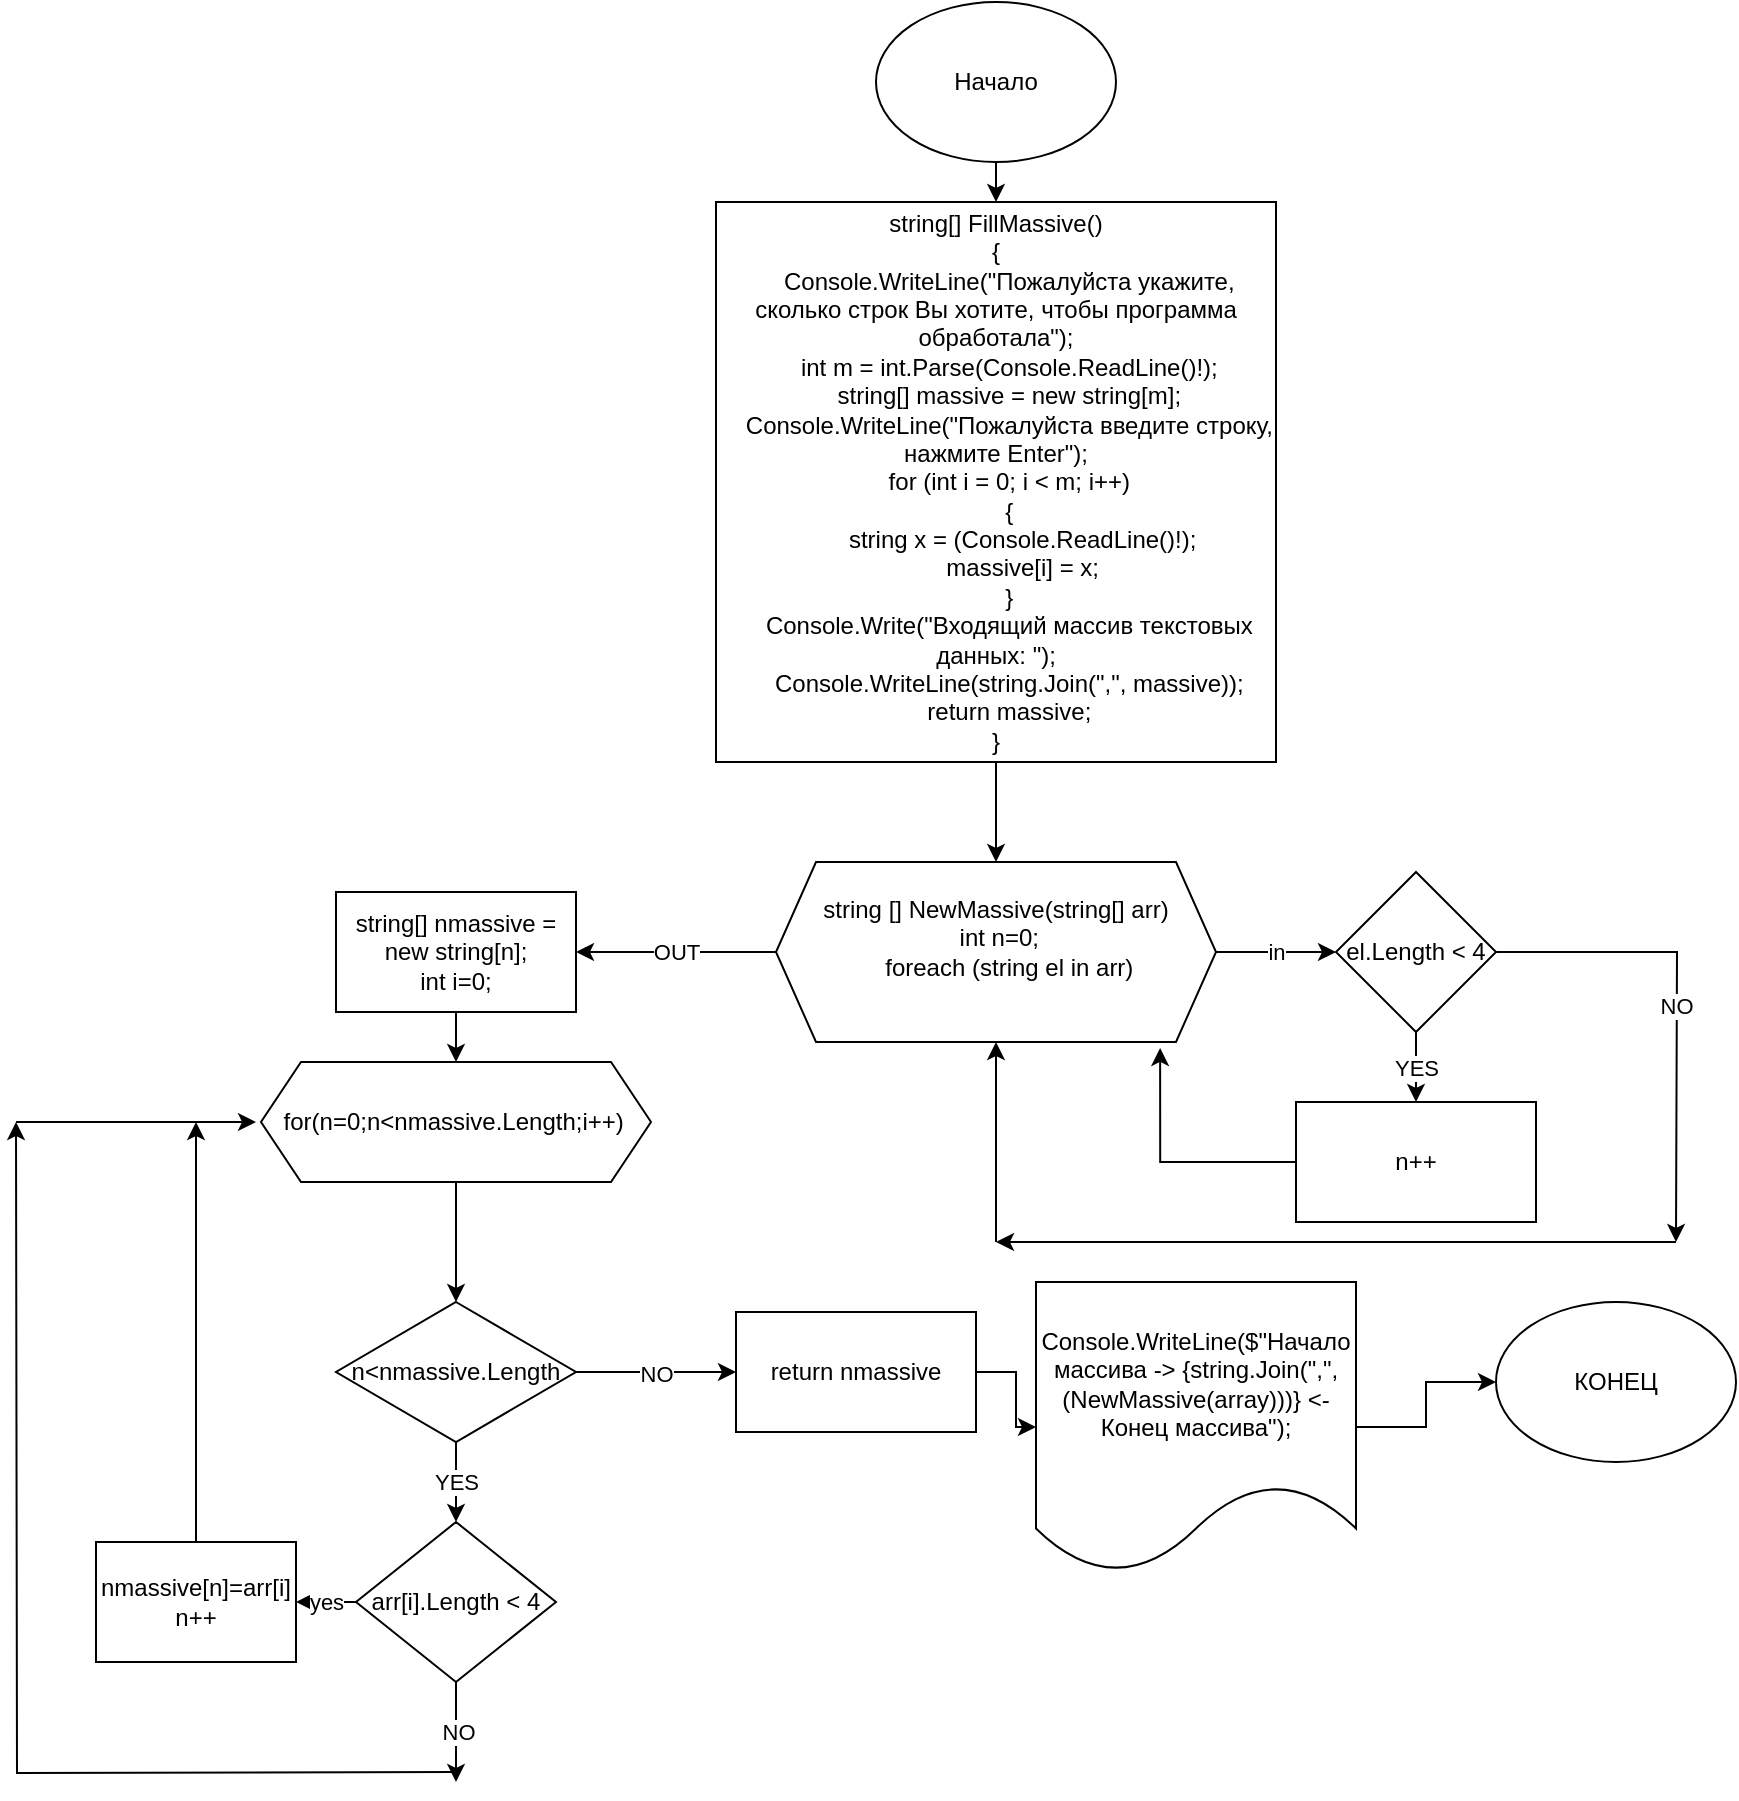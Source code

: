 <mxfile version="20.5.3" type="device"><diagram name="Page-1" id="edf60f1a-56cd-e834-aa8a-f176f3a09ee4"><mxGraphModel dx="2160" dy="477" grid="1" gridSize="10" guides="1" tooltips="1" connect="1" arrows="1" fold="1" page="1" pageScale="1" pageWidth="1100" pageHeight="850" background="none" math="0" shadow="0"><root><mxCell id="0"/><mxCell id="1" parent="0"/><mxCell id="nP0ZMWoEF4yQNvTZijiK-3" style="edgeStyle=orthogonalEdgeStyle;rounded=0;orthogonalLoop=1;jettySize=auto;html=1;exitX=0.5;exitY=1;exitDx=0;exitDy=0;entryX=0.5;entryY=0;entryDx=0;entryDy=0;" edge="1" parent="1" source="nP0ZMWoEF4yQNvTZijiK-1" target="nP0ZMWoEF4yQNvTZijiK-2"><mxGeometry relative="1" as="geometry"/></mxCell><mxCell id="nP0ZMWoEF4yQNvTZijiK-1" value="Начало" style="ellipse;whiteSpace=wrap;html=1;" vertex="1" parent="1"><mxGeometry x="390" y="40" width="120" height="80" as="geometry"/></mxCell><mxCell id="nP0ZMWoEF4yQNvTZijiK-5" style="edgeStyle=orthogonalEdgeStyle;rounded=0;orthogonalLoop=1;jettySize=auto;html=1;" edge="1" parent="1" source="nP0ZMWoEF4yQNvTZijiK-2" target="nP0ZMWoEF4yQNvTZijiK-4"><mxGeometry relative="1" as="geometry"/></mxCell><mxCell id="nP0ZMWoEF4yQNvTZijiK-2" value="&lt;div&gt;string[] FillMassive()&lt;/div&gt;&lt;div&gt;{&lt;/div&gt;&lt;div&gt;&amp;nbsp; &amp;nbsp; Console.WriteLine(&quot;Пожалуйста укажите, сколько строк Вы хотите, чтобы программа обработала&quot;);&lt;/div&gt;&lt;div&gt;&amp;nbsp; &amp;nbsp; int m = int.Parse(Console.ReadLine()!);&lt;/div&gt;&lt;div&gt;&amp;nbsp; &amp;nbsp; string[] massive = new string[m];&lt;/div&gt;&lt;div&gt;&amp;nbsp; &amp;nbsp; Console.WriteLine(&quot;Пожалуйста введите строку, нажмите Enter&quot;);&lt;/div&gt;&lt;div&gt;&amp;nbsp; &amp;nbsp; for (int i = 0; i &amp;lt; m; i++)&lt;/div&gt;&lt;div&gt;&amp;nbsp; &amp;nbsp; {&lt;/div&gt;&lt;div&gt;&amp;nbsp; &amp;nbsp; &amp;nbsp; &amp;nbsp; string x = (Console.ReadLine()!);&lt;/div&gt;&lt;div&gt;&amp;nbsp; &amp;nbsp; &amp;nbsp; &amp;nbsp; massive[i] = x;&lt;/div&gt;&lt;div&gt;&amp;nbsp; &amp;nbsp; }&lt;/div&gt;&lt;div&gt;&amp;nbsp; &amp;nbsp; Console.Write(&quot;Входящий массив текстовых данных: &quot;);&lt;/div&gt;&lt;div&gt;&amp;nbsp; &amp;nbsp; Console.WriteLine(string.Join(&quot;,&quot;, massive));&lt;/div&gt;&lt;div&gt;&amp;nbsp; &amp;nbsp; return massive;&lt;/div&gt;&lt;div&gt;}&lt;/div&gt;" style="whiteSpace=wrap;html=1;aspect=fixed;" vertex="1" parent="1"><mxGeometry x="310" y="140" width="280" height="280" as="geometry"/></mxCell><mxCell id="nP0ZMWoEF4yQNvTZijiK-7" value="in" style="edgeStyle=orthogonalEdgeStyle;rounded=0;orthogonalLoop=1;jettySize=auto;html=1;exitX=1;exitY=0.5;exitDx=0;exitDy=0;entryX=0;entryY=0.5;entryDx=0;entryDy=0;" edge="1" parent="1" source="nP0ZMWoEF4yQNvTZijiK-4" target="nP0ZMWoEF4yQNvTZijiK-6"><mxGeometry relative="1" as="geometry"/></mxCell><mxCell id="nP0ZMWoEF4yQNvTZijiK-22" value="OUT" style="edgeStyle=orthogonalEdgeStyle;rounded=0;orthogonalLoop=1;jettySize=auto;html=1;" edge="1" parent="1" source="nP0ZMWoEF4yQNvTZijiK-4"><mxGeometry relative="1" as="geometry"><mxPoint x="240" y="515" as="targetPoint"/></mxGeometry></mxCell><mxCell id="nP0ZMWoEF4yQNvTZijiK-4" value="string [] NewMassive(string[] arr)&lt;br&gt;&amp;nbsp;int n=0;&lt;br&gt;&amp;nbsp; &amp;nbsp; foreach (string el in arr)&lt;br&gt;&amp;nbsp; &amp;nbsp;" style="shape=hexagon;perimeter=hexagonPerimeter2;whiteSpace=wrap;html=1;fixedSize=1;" vertex="1" parent="1"><mxGeometry x="340" y="470" width="220" height="90" as="geometry"/></mxCell><mxCell id="nP0ZMWoEF4yQNvTZijiK-9" value="YES" style="edgeStyle=orthogonalEdgeStyle;rounded=0;orthogonalLoop=1;jettySize=auto;html=1;exitX=0.5;exitY=1;exitDx=0;exitDy=0;entryX=0.5;entryY=0;entryDx=0;entryDy=0;" edge="1" parent="1" source="nP0ZMWoEF4yQNvTZijiK-6" target="nP0ZMWoEF4yQNvTZijiK-10"><mxGeometry relative="1" as="geometry"><mxPoint x="680" y="610" as="targetPoint"/></mxGeometry></mxCell><mxCell id="nP0ZMWoEF4yQNvTZijiK-18" value="NO" style="edgeStyle=orthogonalEdgeStyle;rounded=0;orthogonalLoop=1;jettySize=auto;html=1;" edge="1" parent="1" source="nP0ZMWoEF4yQNvTZijiK-6"><mxGeometry relative="1" as="geometry"><mxPoint x="790" y="660" as="targetPoint"/></mxGeometry></mxCell><mxCell id="nP0ZMWoEF4yQNvTZijiK-6" value="el.Length &amp;lt; 4" style="rhombus;whiteSpace=wrap;html=1;" vertex="1" parent="1"><mxGeometry x="620" y="475" width="80" height="80" as="geometry"/></mxCell><mxCell id="nP0ZMWoEF4yQNvTZijiK-14" style="edgeStyle=orthogonalEdgeStyle;rounded=0;orthogonalLoop=1;jettySize=auto;html=1;entryX=0.873;entryY=1.033;entryDx=0;entryDy=0;entryPerimeter=0;" edge="1" parent="1" source="nP0ZMWoEF4yQNvTZijiK-10" target="nP0ZMWoEF4yQNvTZijiK-4"><mxGeometry relative="1" as="geometry"><mxPoint x="450" y="590" as="targetPoint"/></mxGeometry></mxCell><mxCell id="nP0ZMWoEF4yQNvTZijiK-10" value="n++" style="rounded=0;whiteSpace=wrap;html=1;" vertex="1" parent="1"><mxGeometry x="600" y="590" width="120" height="60" as="geometry"/></mxCell><mxCell id="nP0ZMWoEF4yQNvTZijiK-19" value="" style="endArrow=classic;html=1;rounded=0;" edge="1" parent="1"><mxGeometry width="50" height="50" relative="1" as="geometry"><mxPoint x="790" y="660" as="sourcePoint"/><mxPoint x="450" y="660" as="targetPoint"/><Array as="points"/></mxGeometry></mxCell><mxCell id="nP0ZMWoEF4yQNvTZijiK-20" value="" style="endArrow=classic;html=1;rounded=0;entryX=0.5;entryY=1;entryDx=0;entryDy=0;" edge="1" parent="1" target="nP0ZMWoEF4yQNvTZijiK-4"><mxGeometry width="50" height="50" relative="1" as="geometry"><mxPoint x="450" y="660" as="sourcePoint"/><mxPoint x="570" y="570" as="targetPoint"/></mxGeometry></mxCell><mxCell id="nP0ZMWoEF4yQNvTZijiK-27" style="edgeStyle=orthogonalEdgeStyle;rounded=0;orthogonalLoop=1;jettySize=auto;html=1;exitX=0.5;exitY=1;exitDx=0;exitDy=0;entryX=0.5;entryY=0;entryDx=0;entryDy=0;" edge="1" parent="1" source="nP0ZMWoEF4yQNvTZijiK-23" target="nP0ZMWoEF4yQNvTZijiK-28"><mxGeometry relative="1" as="geometry"><mxPoint x="180" y="560" as="targetPoint"/></mxGeometry></mxCell><mxCell id="nP0ZMWoEF4yQNvTZijiK-23" value="string[] nmassive = new string[n];&lt;br&gt;int i=0;" style="rounded=0;whiteSpace=wrap;html=1;" vertex="1" parent="1"><mxGeometry x="120" y="485" width="120" height="60" as="geometry"/></mxCell><mxCell id="nP0ZMWoEF4yQNvTZijiK-30" style="edgeStyle=orthogonalEdgeStyle;rounded=0;orthogonalLoop=1;jettySize=auto;html=1;entryX=0.5;entryY=0;entryDx=0;entryDy=0;" edge="1" parent="1" source="nP0ZMWoEF4yQNvTZijiK-28" target="nP0ZMWoEF4yQNvTZijiK-29"><mxGeometry relative="1" as="geometry"/></mxCell><mxCell id="nP0ZMWoEF4yQNvTZijiK-28" value="&lt;div&gt;&lt;span style=&quot;background-color: initial;&quot;&gt;for(n=0;n&amp;lt;nmassive.Length;i++)&amp;nbsp;&lt;/span&gt;&lt;br&gt;&lt;/div&gt;" style="shape=hexagon;perimeter=hexagonPerimeter2;whiteSpace=wrap;html=1;fixedSize=1;" vertex="1" parent="1"><mxGeometry x="82.5" y="570" width="195" height="60" as="geometry"/></mxCell><mxCell id="nP0ZMWoEF4yQNvTZijiK-37" value="YES" style="edgeStyle=orthogonalEdgeStyle;rounded=0;orthogonalLoop=1;jettySize=auto;html=1;entryX=0.5;entryY=0;entryDx=0;entryDy=0;" edge="1" parent="1" source="nP0ZMWoEF4yQNvTZijiK-29" target="nP0ZMWoEF4yQNvTZijiK-35"><mxGeometry relative="1" as="geometry"/></mxCell><mxCell id="nP0ZMWoEF4yQNvTZijiK-58" value="NO" style="edgeStyle=orthogonalEdgeStyle;rounded=0;orthogonalLoop=1;jettySize=auto;html=1;" edge="1" parent="1" source="nP0ZMWoEF4yQNvTZijiK-29"><mxGeometry relative="1" as="geometry"><mxPoint x="320" y="725" as="targetPoint"/></mxGeometry></mxCell><mxCell id="nP0ZMWoEF4yQNvTZijiK-29" value="n&amp;lt;nmassive.Length" style="rhombus;whiteSpace=wrap;html=1;" vertex="1" parent="1"><mxGeometry x="120" y="690" width="120" height="70" as="geometry"/></mxCell><mxCell id="nP0ZMWoEF4yQNvTZijiK-46" value="yes" style="edgeStyle=orthogonalEdgeStyle;rounded=0;orthogonalLoop=1;jettySize=auto;html=1;entryX=1;entryY=0.5;entryDx=0;entryDy=0;" edge="1" parent="1" source="nP0ZMWoEF4yQNvTZijiK-35" target="nP0ZMWoEF4yQNvTZijiK-36"><mxGeometry relative="1" as="geometry"/></mxCell><mxCell id="nP0ZMWoEF4yQNvTZijiK-52" value="NO" style="edgeStyle=orthogonalEdgeStyle;rounded=0;orthogonalLoop=1;jettySize=auto;html=1;" edge="1" parent="1" source="nP0ZMWoEF4yQNvTZijiK-35"><mxGeometry relative="1" as="geometry"><mxPoint x="180" y="930" as="targetPoint"/></mxGeometry></mxCell><mxCell id="nP0ZMWoEF4yQNvTZijiK-35" value="arr[i].Length &amp;lt; 4" style="rhombus;whiteSpace=wrap;html=1;" vertex="1" parent="1"><mxGeometry x="130" y="800" width="100" height="80" as="geometry"/></mxCell><mxCell id="nP0ZMWoEF4yQNvTZijiK-48" style="edgeStyle=orthogonalEdgeStyle;rounded=0;orthogonalLoop=1;jettySize=auto;html=1;" edge="1" parent="1" source="nP0ZMWoEF4yQNvTZijiK-36"><mxGeometry relative="1" as="geometry"><mxPoint x="50" y="600" as="targetPoint"/></mxGeometry></mxCell><mxCell id="nP0ZMWoEF4yQNvTZijiK-36" value="nmassive[n]=arr[i]&lt;br&gt;n++" style="whiteSpace=wrap;html=1;" vertex="1" parent="1"><mxGeometry y="810" width="100" height="60" as="geometry"/></mxCell><mxCell id="nP0ZMWoEF4yQNvTZijiK-54" style="edgeStyle=orthogonalEdgeStyle;rounded=0;orthogonalLoop=1;jettySize=auto;html=1;" edge="1" parent="1"><mxGeometry relative="1" as="geometry"><mxPoint x="180" y="925" as="sourcePoint"/><mxPoint x="-40" y="600" as="targetPoint"/></mxGeometry></mxCell><mxCell id="nP0ZMWoEF4yQNvTZijiK-60" style="edgeStyle=orthogonalEdgeStyle;rounded=0;orthogonalLoop=1;jettySize=auto;html=1;entryX=0;entryY=0.5;entryDx=0;entryDy=0;" edge="1" parent="1" source="nP0ZMWoEF4yQNvTZijiK-56" target="nP0ZMWoEF4yQNvTZijiK-59"><mxGeometry relative="1" as="geometry"/></mxCell><mxCell id="nP0ZMWoEF4yQNvTZijiK-56" value="Console.WriteLine($&quot;Начало массива -&amp;gt; {string.Join(&quot;,&quot;, (NewMassive(array)))} &amp;lt;- Конец массива&quot;);" style="shape=document;whiteSpace=wrap;html=1;boundedLbl=1;" vertex="1" parent="1"><mxGeometry x="470" y="680" width="160" height="145" as="geometry"/></mxCell><mxCell id="nP0ZMWoEF4yQNvTZijiK-59" value="КОНЕЦ" style="ellipse;whiteSpace=wrap;html=1;" vertex="1" parent="1"><mxGeometry x="700" y="690" width="120" height="80" as="geometry"/></mxCell><mxCell id="nP0ZMWoEF4yQNvTZijiK-62" value="" style="edgeStyle=orthogonalEdgeStyle;rounded=0;orthogonalLoop=1;jettySize=auto;html=1;" edge="1" parent="1" source="nP0ZMWoEF4yQNvTZijiK-61" target="nP0ZMWoEF4yQNvTZijiK-56"><mxGeometry relative="1" as="geometry"/></mxCell><mxCell id="nP0ZMWoEF4yQNvTZijiK-61" value="return nmassive" style="rounded=0;whiteSpace=wrap;html=1;" vertex="1" parent="1"><mxGeometry x="320" y="695" width="120" height="60" as="geometry"/></mxCell><mxCell id="nP0ZMWoEF4yQNvTZijiK-63" value="" style="endArrow=classic;html=1;rounded=0;" edge="1" parent="1"><mxGeometry width="50" height="50" relative="1" as="geometry"><mxPoint x="-40" y="600" as="sourcePoint"/><mxPoint x="80" y="600" as="targetPoint"/></mxGeometry></mxCell></root></mxGraphModel></diagram></mxfile>